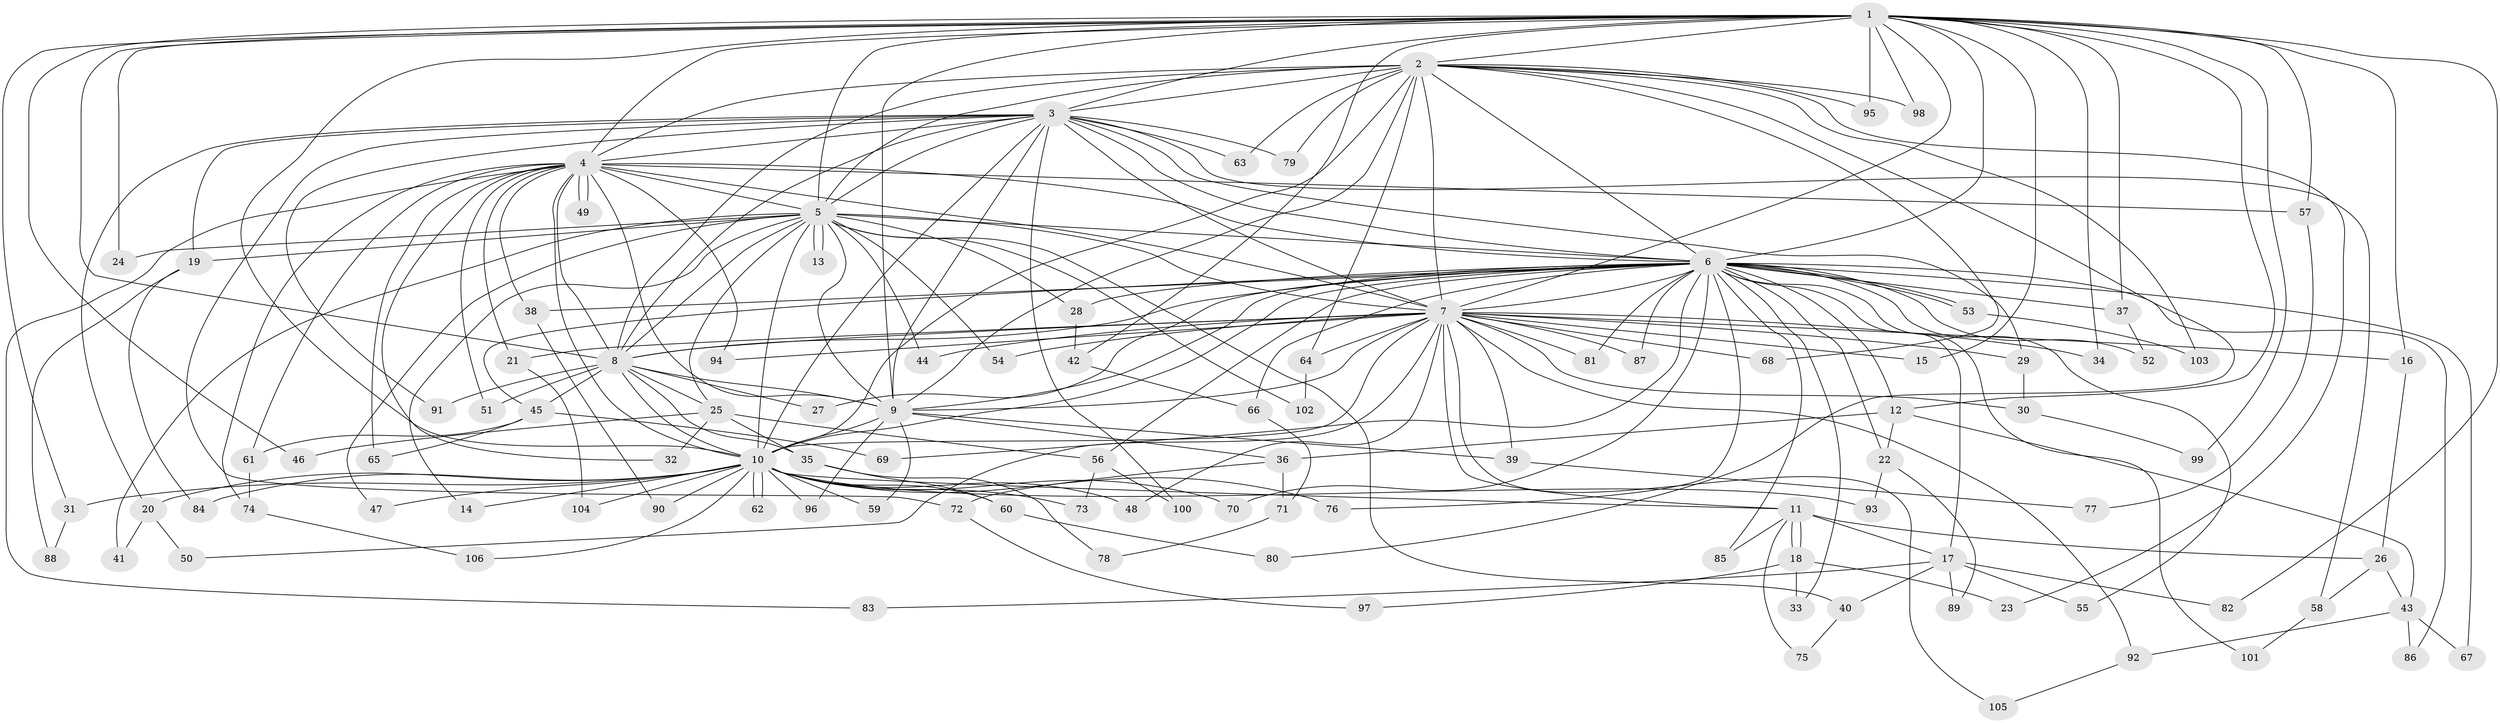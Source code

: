 // coarse degree distribution, {19: 0.012987012987012988, 13: 0.012987012987012988, 25: 0.012987012987012988, 16: 0.025974025974025976, 29: 0.012987012987012988, 39: 0.012987012987012988, 7: 0.03896103896103896, 1: 0.03896103896103896, 2: 0.4805194805194805, 5: 0.05194805194805195, 3: 0.22077922077922077, 4: 0.05194805194805195, 6: 0.025974025974025976}
// Generated by graph-tools (version 1.1) at 2025/23/03/03/25 07:23:45]
// undirected, 106 vertices, 237 edges
graph export_dot {
graph [start="1"]
  node [color=gray90,style=filled];
  1;
  2;
  3;
  4;
  5;
  6;
  7;
  8;
  9;
  10;
  11;
  12;
  13;
  14;
  15;
  16;
  17;
  18;
  19;
  20;
  21;
  22;
  23;
  24;
  25;
  26;
  27;
  28;
  29;
  30;
  31;
  32;
  33;
  34;
  35;
  36;
  37;
  38;
  39;
  40;
  41;
  42;
  43;
  44;
  45;
  46;
  47;
  48;
  49;
  50;
  51;
  52;
  53;
  54;
  55;
  56;
  57;
  58;
  59;
  60;
  61;
  62;
  63;
  64;
  65;
  66;
  67;
  68;
  69;
  70;
  71;
  72;
  73;
  74;
  75;
  76;
  77;
  78;
  79;
  80;
  81;
  82;
  83;
  84;
  85;
  86;
  87;
  88;
  89;
  90;
  91;
  92;
  93;
  94;
  95;
  96;
  97;
  98;
  99;
  100;
  101;
  102;
  103;
  104;
  105;
  106;
  1 -- 2;
  1 -- 3;
  1 -- 4;
  1 -- 5;
  1 -- 6;
  1 -- 7;
  1 -- 8;
  1 -- 9;
  1 -- 10;
  1 -- 12;
  1 -- 15;
  1 -- 16;
  1 -- 24;
  1 -- 31;
  1 -- 34;
  1 -- 37;
  1 -- 42;
  1 -- 46;
  1 -- 57;
  1 -- 82;
  1 -- 95;
  1 -- 98;
  1 -- 99;
  2 -- 3;
  2 -- 4;
  2 -- 5;
  2 -- 6;
  2 -- 7;
  2 -- 8;
  2 -- 9;
  2 -- 10;
  2 -- 23;
  2 -- 63;
  2 -- 64;
  2 -- 68;
  2 -- 79;
  2 -- 80;
  2 -- 95;
  2 -- 98;
  2 -- 103;
  3 -- 4;
  3 -- 5;
  3 -- 6;
  3 -- 7;
  3 -- 8;
  3 -- 9;
  3 -- 10;
  3 -- 19;
  3 -- 20;
  3 -- 29;
  3 -- 58;
  3 -- 63;
  3 -- 72;
  3 -- 79;
  3 -- 91;
  3 -- 100;
  4 -- 5;
  4 -- 6;
  4 -- 7;
  4 -- 8;
  4 -- 9;
  4 -- 10;
  4 -- 21;
  4 -- 32;
  4 -- 38;
  4 -- 49;
  4 -- 49;
  4 -- 51;
  4 -- 57;
  4 -- 61;
  4 -- 65;
  4 -- 74;
  4 -- 83;
  4 -- 94;
  5 -- 6;
  5 -- 7;
  5 -- 8;
  5 -- 9;
  5 -- 10;
  5 -- 13;
  5 -- 13;
  5 -- 14;
  5 -- 19;
  5 -- 24;
  5 -- 25;
  5 -- 28;
  5 -- 40;
  5 -- 41;
  5 -- 44;
  5 -- 47;
  5 -- 54;
  5 -- 102;
  6 -- 7;
  6 -- 8;
  6 -- 9;
  6 -- 10;
  6 -- 12;
  6 -- 17;
  6 -- 22;
  6 -- 27;
  6 -- 28;
  6 -- 33;
  6 -- 37;
  6 -- 38;
  6 -- 45;
  6 -- 52;
  6 -- 53;
  6 -- 53;
  6 -- 55;
  6 -- 56;
  6 -- 66;
  6 -- 67;
  6 -- 69;
  6 -- 70;
  6 -- 76;
  6 -- 81;
  6 -- 85;
  6 -- 86;
  6 -- 87;
  6 -- 101;
  7 -- 8;
  7 -- 9;
  7 -- 10;
  7 -- 11;
  7 -- 15;
  7 -- 16;
  7 -- 21;
  7 -- 29;
  7 -- 30;
  7 -- 34;
  7 -- 39;
  7 -- 44;
  7 -- 48;
  7 -- 50;
  7 -- 54;
  7 -- 64;
  7 -- 68;
  7 -- 81;
  7 -- 87;
  7 -- 92;
  7 -- 94;
  7 -- 105;
  8 -- 9;
  8 -- 10;
  8 -- 25;
  8 -- 27;
  8 -- 35;
  8 -- 45;
  8 -- 51;
  8 -- 91;
  9 -- 10;
  9 -- 36;
  9 -- 39;
  9 -- 59;
  9 -- 96;
  10 -- 11;
  10 -- 14;
  10 -- 20;
  10 -- 31;
  10 -- 47;
  10 -- 48;
  10 -- 59;
  10 -- 60;
  10 -- 62;
  10 -- 62;
  10 -- 70;
  10 -- 73;
  10 -- 76;
  10 -- 84;
  10 -- 90;
  10 -- 93;
  10 -- 96;
  10 -- 104;
  10 -- 106;
  11 -- 17;
  11 -- 18;
  11 -- 18;
  11 -- 26;
  11 -- 75;
  11 -- 85;
  12 -- 22;
  12 -- 36;
  12 -- 43;
  16 -- 26;
  17 -- 40;
  17 -- 55;
  17 -- 82;
  17 -- 83;
  17 -- 89;
  18 -- 23;
  18 -- 33;
  18 -- 97;
  19 -- 84;
  19 -- 88;
  20 -- 41;
  20 -- 50;
  21 -- 104;
  22 -- 89;
  22 -- 93;
  25 -- 32;
  25 -- 35;
  25 -- 46;
  25 -- 56;
  26 -- 43;
  26 -- 58;
  28 -- 42;
  29 -- 30;
  30 -- 99;
  31 -- 88;
  35 -- 60;
  35 -- 78;
  36 -- 71;
  36 -- 72;
  37 -- 52;
  38 -- 90;
  39 -- 77;
  40 -- 75;
  42 -- 66;
  43 -- 67;
  43 -- 86;
  43 -- 92;
  45 -- 61;
  45 -- 65;
  45 -- 69;
  53 -- 103;
  56 -- 73;
  56 -- 100;
  57 -- 77;
  58 -- 101;
  60 -- 80;
  61 -- 74;
  64 -- 102;
  66 -- 71;
  71 -- 78;
  72 -- 97;
  74 -- 106;
  92 -- 105;
}
